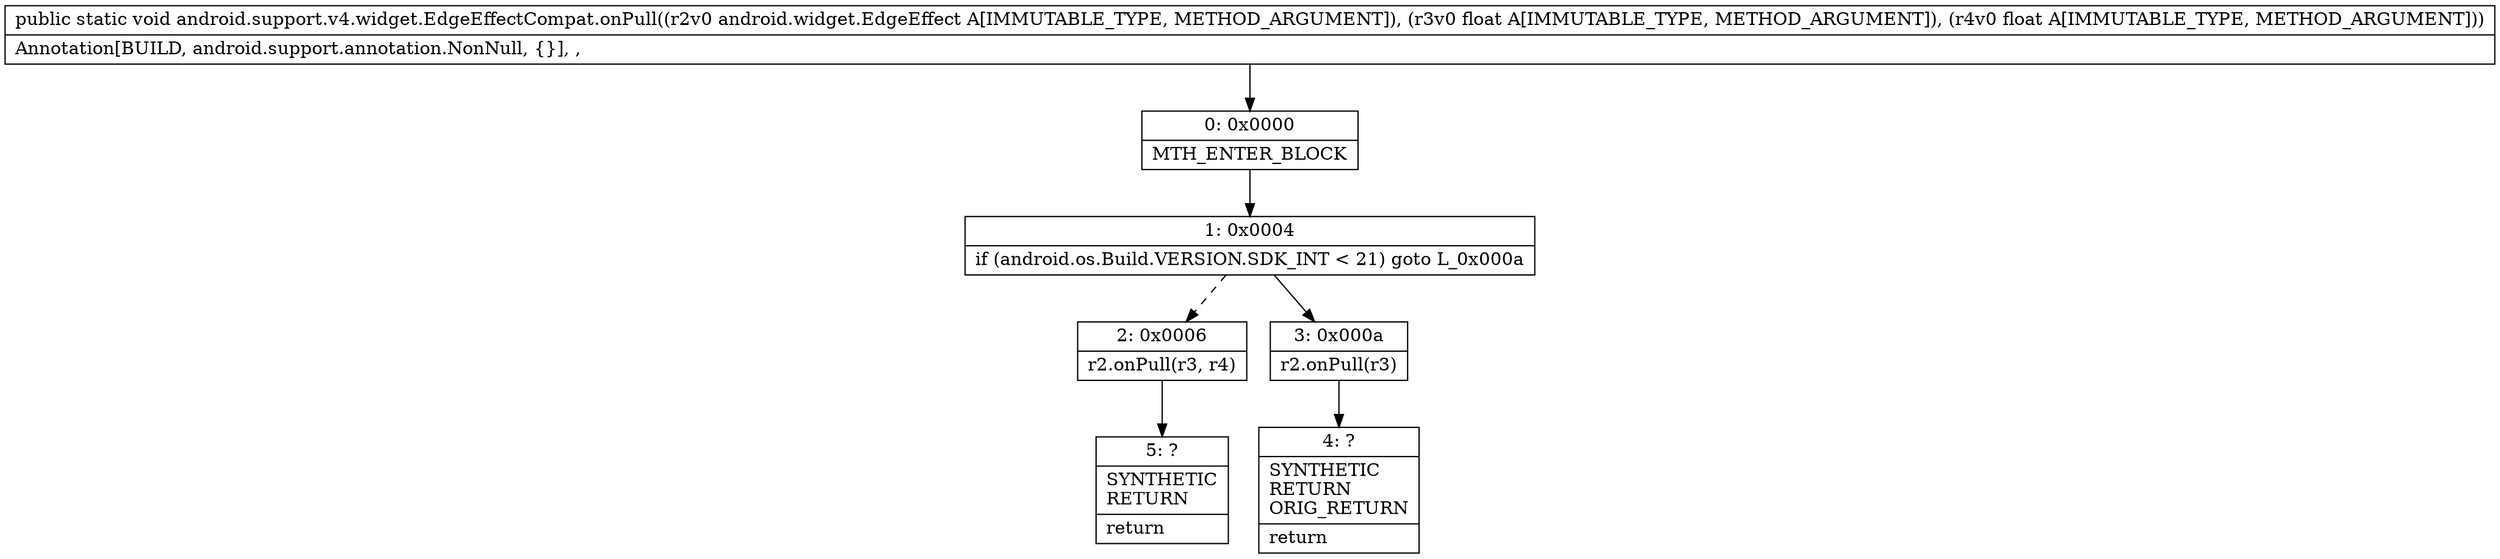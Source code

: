 digraph "CFG forandroid.support.v4.widget.EdgeEffectCompat.onPull(Landroid\/widget\/EdgeEffect;FF)V" {
Node_0 [shape=record,label="{0\:\ 0x0000|MTH_ENTER_BLOCK\l}"];
Node_1 [shape=record,label="{1\:\ 0x0004|if (android.os.Build.VERSION.SDK_INT \< 21) goto L_0x000a\l}"];
Node_2 [shape=record,label="{2\:\ 0x0006|r2.onPull(r3, r4)\l}"];
Node_3 [shape=record,label="{3\:\ 0x000a|r2.onPull(r3)\l}"];
Node_4 [shape=record,label="{4\:\ ?|SYNTHETIC\lRETURN\lORIG_RETURN\l|return\l}"];
Node_5 [shape=record,label="{5\:\ ?|SYNTHETIC\lRETURN\l|return\l}"];
MethodNode[shape=record,label="{public static void android.support.v4.widget.EdgeEffectCompat.onPull((r2v0 android.widget.EdgeEffect A[IMMUTABLE_TYPE, METHOD_ARGUMENT]), (r3v0 float A[IMMUTABLE_TYPE, METHOD_ARGUMENT]), (r4v0 float A[IMMUTABLE_TYPE, METHOD_ARGUMENT]))  | Annotation[BUILD, android.support.annotation.NonNull, \{\}], , \l}"];
MethodNode -> Node_0;
Node_0 -> Node_1;
Node_1 -> Node_2[style=dashed];
Node_1 -> Node_3;
Node_2 -> Node_5;
Node_3 -> Node_4;
}

